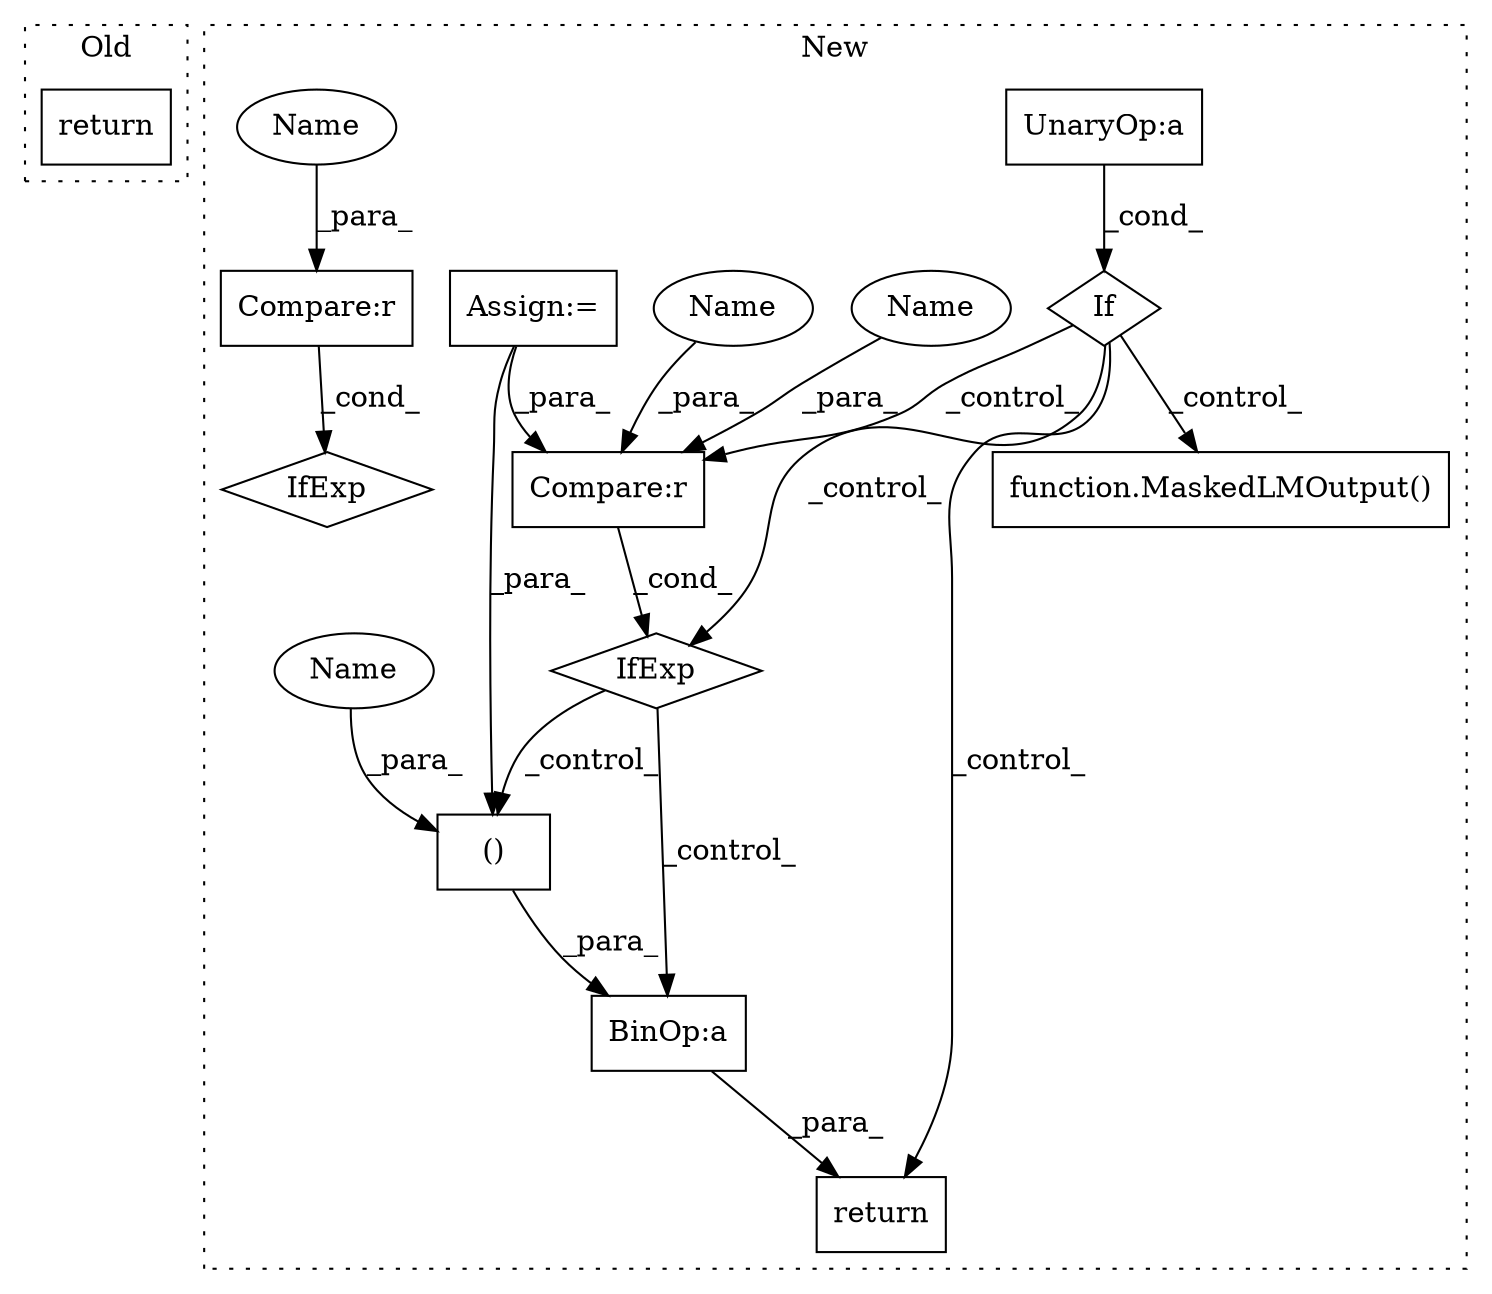 digraph G {
subgraph cluster0 {
1 [label="return" a="93" s="55328" l="7" shape="box"];
label = "Old";
style="dotted";
}
subgraph cluster1 {
2 [label="function.MaskedLMOutput()" a="75" s="74050" l="181" shape="box"];
3 [label="If" a="96" s="73845" l="3" shape="diamond"];
4 [label="UnaryOp:a" a="61" s="73848" l="15" shape="box"];
5 [label="()" a="54" s="73949" l="0" shape="box"];
6 [label="BinOp:a" a="82" s="73951" l="3" shape="box"];
7 [label="Compare:r" a="40" s="73965" l="19" shape="box"];
8 [label="IfExp" a="51" s="73961,73984" l="4,6" shape="diamond"];
9 [label="Assign:=" a="68" s="73273" l="3" shape="box"];
10 [label="Compare:r" a="40" s="73021" l="32" shape="box"];
11 [label="IfExp" a="51" s="73017,73053" l="4,6" shape="diamond"];
12 [label="return" a="93" s="73933" l="7" shape="box"];
13 [label="Name" a="87" s="73942" l="7" shape="ellipse"];
14 [label="Name" a="87" s="73965" l="7" shape="ellipse"];
15 [label="Name" a="87" s="73980" l="4" shape="ellipse"];
16 [label="Name" a="87" s="73049" l="4" shape="ellipse"];
label = "New";
style="dotted";
}
3 -> 8 [label="_control_"];
3 -> 12 [label="_control_"];
3 -> 7 [label="_control_"];
3 -> 2 [label="_control_"];
4 -> 3 [label="_cond_"];
5 -> 6 [label="_para_"];
6 -> 12 [label="_para_"];
7 -> 8 [label="_cond_"];
8 -> 5 [label="_control_"];
8 -> 6 [label="_control_"];
9 -> 5 [label="_para_"];
9 -> 7 [label="_para_"];
10 -> 11 [label="_cond_"];
13 -> 5 [label="_para_"];
14 -> 7 [label="_para_"];
15 -> 7 [label="_para_"];
16 -> 10 [label="_para_"];
}